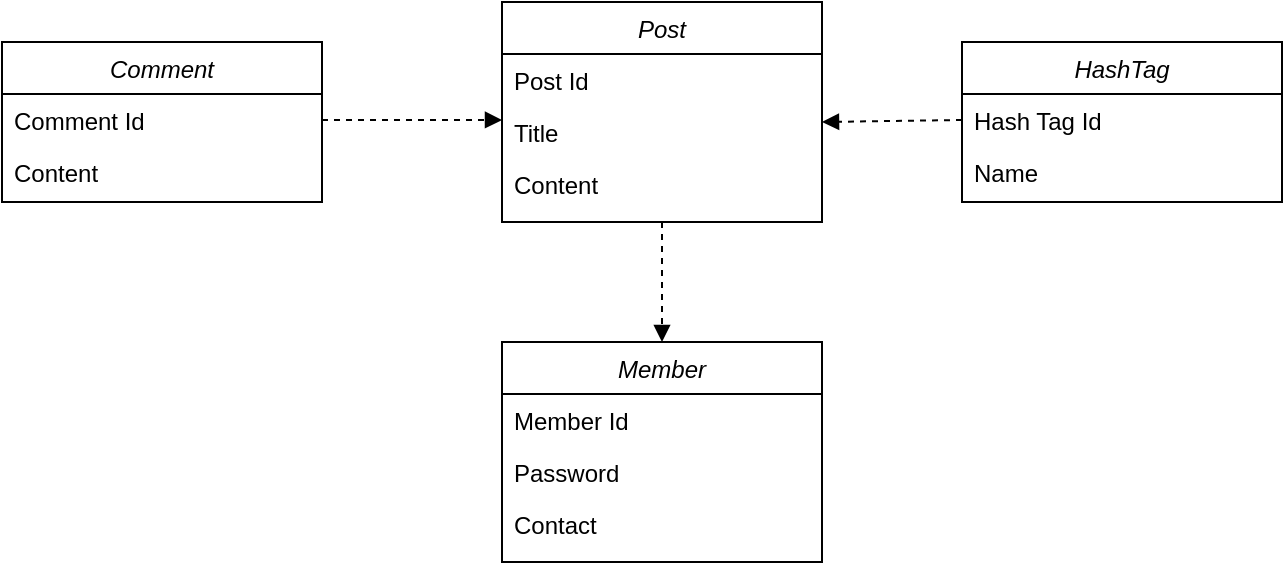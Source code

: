 <mxfile version="21.0.2" type="github">
  <diagram id="C5RBs43oDa-KdzZeNtuy" name="Page-1">
    <mxGraphModel dx="1050" dy="577" grid="1" gridSize="10" guides="1" tooltips="1" connect="1" arrows="1" fold="1" page="1" pageScale="1" pageWidth="827" pageHeight="1169" math="0" shadow="0">
      <root>
        <mxCell id="WIyWlLk6GJQsqaUBKTNV-0" />
        <mxCell id="WIyWlLk6GJQsqaUBKTNV-1" parent="WIyWlLk6GJQsqaUBKTNV-0" />
        <mxCell id="zkfFHV4jXpPFQw0GAbJ--0" value="Post" style="swimlane;fontStyle=2;align=center;verticalAlign=top;childLayout=stackLayout;horizontal=1;startSize=26;horizontalStack=0;resizeParent=1;resizeLast=0;collapsible=1;marginBottom=0;rounded=0;shadow=0;strokeWidth=1;" parent="WIyWlLk6GJQsqaUBKTNV-1" vertex="1">
          <mxGeometry x="310" y="150" width="160" height="110" as="geometry">
            <mxRectangle x="230" y="140" width="160" height="26" as="alternateBounds" />
          </mxGeometry>
        </mxCell>
        <mxCell id="zkfFHV4jXpPFQw0GAbJ--1" value="Post Id" style="text;align=left;verticalAlign=top;spacingLeft=4;spacingRight=4;overflow=hidden;rotatable=0;points=[[0,0.5],[1,0.5]];portConstraint=eastwest;" parent="zkfFHV4jXpPFQw0GAbJ--0" vertex="1">
          <mxGeometry y="26" width="160" height="26" as="geometry" />
        </mxCell>
        <mxCell id="zkfFHV4jXpPFQw0GAbJ--2" value="Title" style="text;align=left;verticalAlign=top;spacingLeft=4;spacingRight=4;overflow=hidden;rotatable=0;points=[[0,0.5],[1,0.5]];portConstraint=eastwest;rounded=0;shadow=0;html=0;" parent="zkfFHV4jXpPFQw0GAbJ--0" vertex="1">
          <mxGeometry y="52" width="160" height="26" as="geometry" />
        </mxCell>
        <mxCell id="zkfFHV4jXpPFQw0GAbJ--3" value="Content" style="text;align=left;verticalAlign=top;spacingLeft=4;spacingRight=4;overflow=hidden;rotatable=0;points=[[0,0.5],[1,0.5]];portConstraint=eastwest;rounded=0;shadow=0;html=0;" parent="zkfFHV4jXpPFQw0GAbJ--0" vertex="1">
          <mxGeometry y="78" width="160" height="26" as="geometry" />
        </mxCell>
        <mxCell id="KPgvldTkME9mzZIM8ofE-0" value="HashTag" style="swimlane;fontStyle=2;align=center;verticalAlign=top;childLayout=stackLayout;horizontal=1;startSize=26;horizontalStack=0;resizeParent=1;resizeLast=0;collapsible=1;marginBottom=0;rounded=0;shadow=0;strokeWidth=1;" vertex="1" parent="WIyWlLk6GJQsqaUBKTNV-1">
          <mxGeometry x="540" y="170" width="160" height="80" as="geometry">
            <mxRectangle x="230" y="140" width="160" height="26" as="alternateBounds" />
          </mxGeometry>
        </mxCell>
        <mxCell id="KPgvldTkME9mzZIM8ofE-1" value="Hash Tag Id" style="text;align=left;verticalAlign=top;spacingLeft=4;spacingRight=4;overflow=hidden;rotatable=0;points=[[0,0.5],[1,0.5]];portConstraint=eastwest;" vertex="1" parent="KPgvldTkME9mzZIM8ofE-0">
          <mxGeometry y="26" width="160" height="26" as="geometry" />
        </mxCell>
        <mxCell id="KPgvldTkME9mzZIM8ofE-2" value="Name" style="text;align=left;verticalAlign=top;spacingLeft=4;spacingRight=4;overflow=hidden;rotatable=0;points=[[0,0.5],[1,0.5]];portConstraint=eastwest;rounded=0;shadow=0;html=0;" vertex="1" parent="KPgvldTkME9mzZIM8ofE-0">
          <mxGeometry y="52" width="160" height="26" as="geometry" />
        </mxCell>
        <mxCell id="KPgvldTkME9mzZIM8ofE-4" value="Comment" style="swimlane;fontStyle=2;align=center;verticalAlign=top;childLayout=stackLayout;horizontal=1;startSize=26;horizontalStack=0;resizeParent=1;resizeLast=0;collapsible=1;marginBottom=0;rounded=0;shadow=0;strokeWidth=1;" vertex="1" parent="WIyWlLk6GJQsqaUBKTNV-1">
          <mxGeometry x="60" y="170" width="160" height="80" as="geometry">
            <mxRectangle x="230" y="140" width="160" height="26" as="alternateBounds" />
          </mxGeometry>
        </mxCell>
        <mxCell id="KPgvldTkME9mzZIM8ofE-5" value="Comment Id" style="text;align=left;verticalAlign=top;spacingLeft=4;spacingRight=4;overflow=hidden;rotatable=0;points=[[0,0.5],[1,0.5]];portConstraint=eastwest;" vertex="1" parent="KPgvldTkME9mzZIM8ofE-4">
          <mxGeometry y="26" width="160" height="26" as="geometry" />
        </mxCell>
        <mxCell id="KPgvldTkME9mzZIM8ofE-6" value="Content" style="text;align=left;verticalAlign=top;spacingLeft=4;spacingRight=4;overflow=hidden;rotatable=0;points=[[0,0.5],[1,0.5]];portConstraint=eastwest;rounded=0;shadow=0;html=0;" vertex="1" parent="KPgvldTkME9mzZIM8ofE-4">
          <mxGeometry y="52" width="160" height="26" as="geometry" />
        </mxCell>
        <mxCell id="KPgvldTkME9mzZIM8ofE-8" value="Member" style="swimlane;fontStyle=2;align=center;verticalAlign=top;childLayout=stackLayout;horizontal=1;startSize=26;horizontalStack=0;resizeParent=1;resizeLast=0;collapsible=1;marginBottom=0;rounded=0;shadow=0;strokeWidth=1;" vertex="1" parent="WIyWlLk6GJQsqaUBKTNV-1">
          <mxGeometry x="310" y="320" width="160" height="110" as="geometry">
            <mxRectangle x="230" y="140" width="160" height="26" as="alternateBounds" />
          </mxGeometry>
        </mxCell>
        <mxCell id="KPgvldTkME9mzZIM8ofE-9" value="Member Id" style="text;align=left;verticalAlign=top;spacingLeft=4;spacingRight=4;overflow=hidden;rotatable=0;points=[[0,0.5],[1,0.5]];portConstraint=eastwest;" vertex="1" parent="KPgvldTkME9mzZIM8ofE-8">
          <mxGeometry y="26" width="160" height="26" as="geometry" />
        </mxCell>
        <mxCell id="KPgvldTkME9mzZIM8ofE-10" value="Password" style="text;align=left;verticalAlign=top;spacingLeft=4;spacingRight=4;overflow=hidden;rotatable=0;points=[[0,0.5],[1,0.5]];portConstraint=eastwest;rounded=0;shadow=0;html=0;" vertex="1" parent="KPgvldTkME9mzZIM8ofE-8">
          <mxGeometry y="52" width="160" height="26" as="geometry" />
        </mxCell>
        <mxCell id="KPgvldTkME9mzZIM8ofE-11" value="Contact" style="text;align=left;verticalAlign=top;spacingLeft=4;spacingRight=4;overflow=hidden;rotatable=0;points=[[0,0.5],[1,0.5]];portConstraint=eastwest;rounded=0;shadow=0;html=0;" vertex="1" parent="KPgvldTkME9mzZIM8ofE-8">
          <mxGeometry y="78" width="160" height="26" as="geometry" />
        </mxCell>
        <mxCell id="KPgvldTkME9mzZIM8ofE-13" value="" style="endArrow=block;dashed=1;endFill=1;html=1;rounded=0;entryX=0;entryY=0.269;entryDx=0;entryDy=0;entryPerimeter=0;exitX=1;exitY=0.5;exitDx=0;exitDy=0;" edge="1" parent="WIyWlLk6GJQsqaUBKTNV-1" source="KPgvldTkME9mzZIM8ofE-5" target="zkfFHV4jXpPFQw0GAbJ--2">
          <mxGeometry width="160" relative="1" as="geometry">
            <mxPoint x="250" y="260" as="sourcePoint" />
            <mxPoint x="220" y="215" as="targetPoint" />
          </mxGeometry>
        </mxCell>
        <mxCell id="KPgvldTkME9mzZIM8ofE-16" value="" style="endArrow=block;dashed=1;endFill=1;html=1;rounded=0;exitX=0;exitY=0.5;exitDx=0;exitDy=0;" edge="1" parent="WIyWlLk6GJQsqaUBKTNV-1" source="KPgvldTkME9mzZIM8ofE-1">
          <mxGeometry width="160" relative="1" as="geometry">
            <mxPoint x="320" y="225" as="sourcePoint" />
            <mxPoint x="470" y="210" as="targetPoint" />
          </mxGeometry>
        </mxCell>
        <mxCell id="KPgvldTkME9mzZIM8ofE-17" value="" style="endArrow=block;dashed=1;endFill=1;html=1;rounded=0;entryX=0.5;entryY=0;entryDx=0;entryDy=0;exitX=0.5;exitY=1;exitDx=0;exitDy=0;" edge="1" parent="WIyWlLk6GJQsqaUBKTNV-1" source="zkfFHV4jXpPFQw0GAbJ--0" target="KPgvldTkME9mzZIM8ofE-8">
          <mxGeometry width="160" relative="1" as="geometry">
            <mxPoint x="230" y="219" as="sourcePoint" />
            <mxPoint x="320" y="219" as="targetPoint" />
          </mxGeometry>
        </mxCell>
      </root>
    </mxGraphModel>
  </diagram>
</mxfile>
